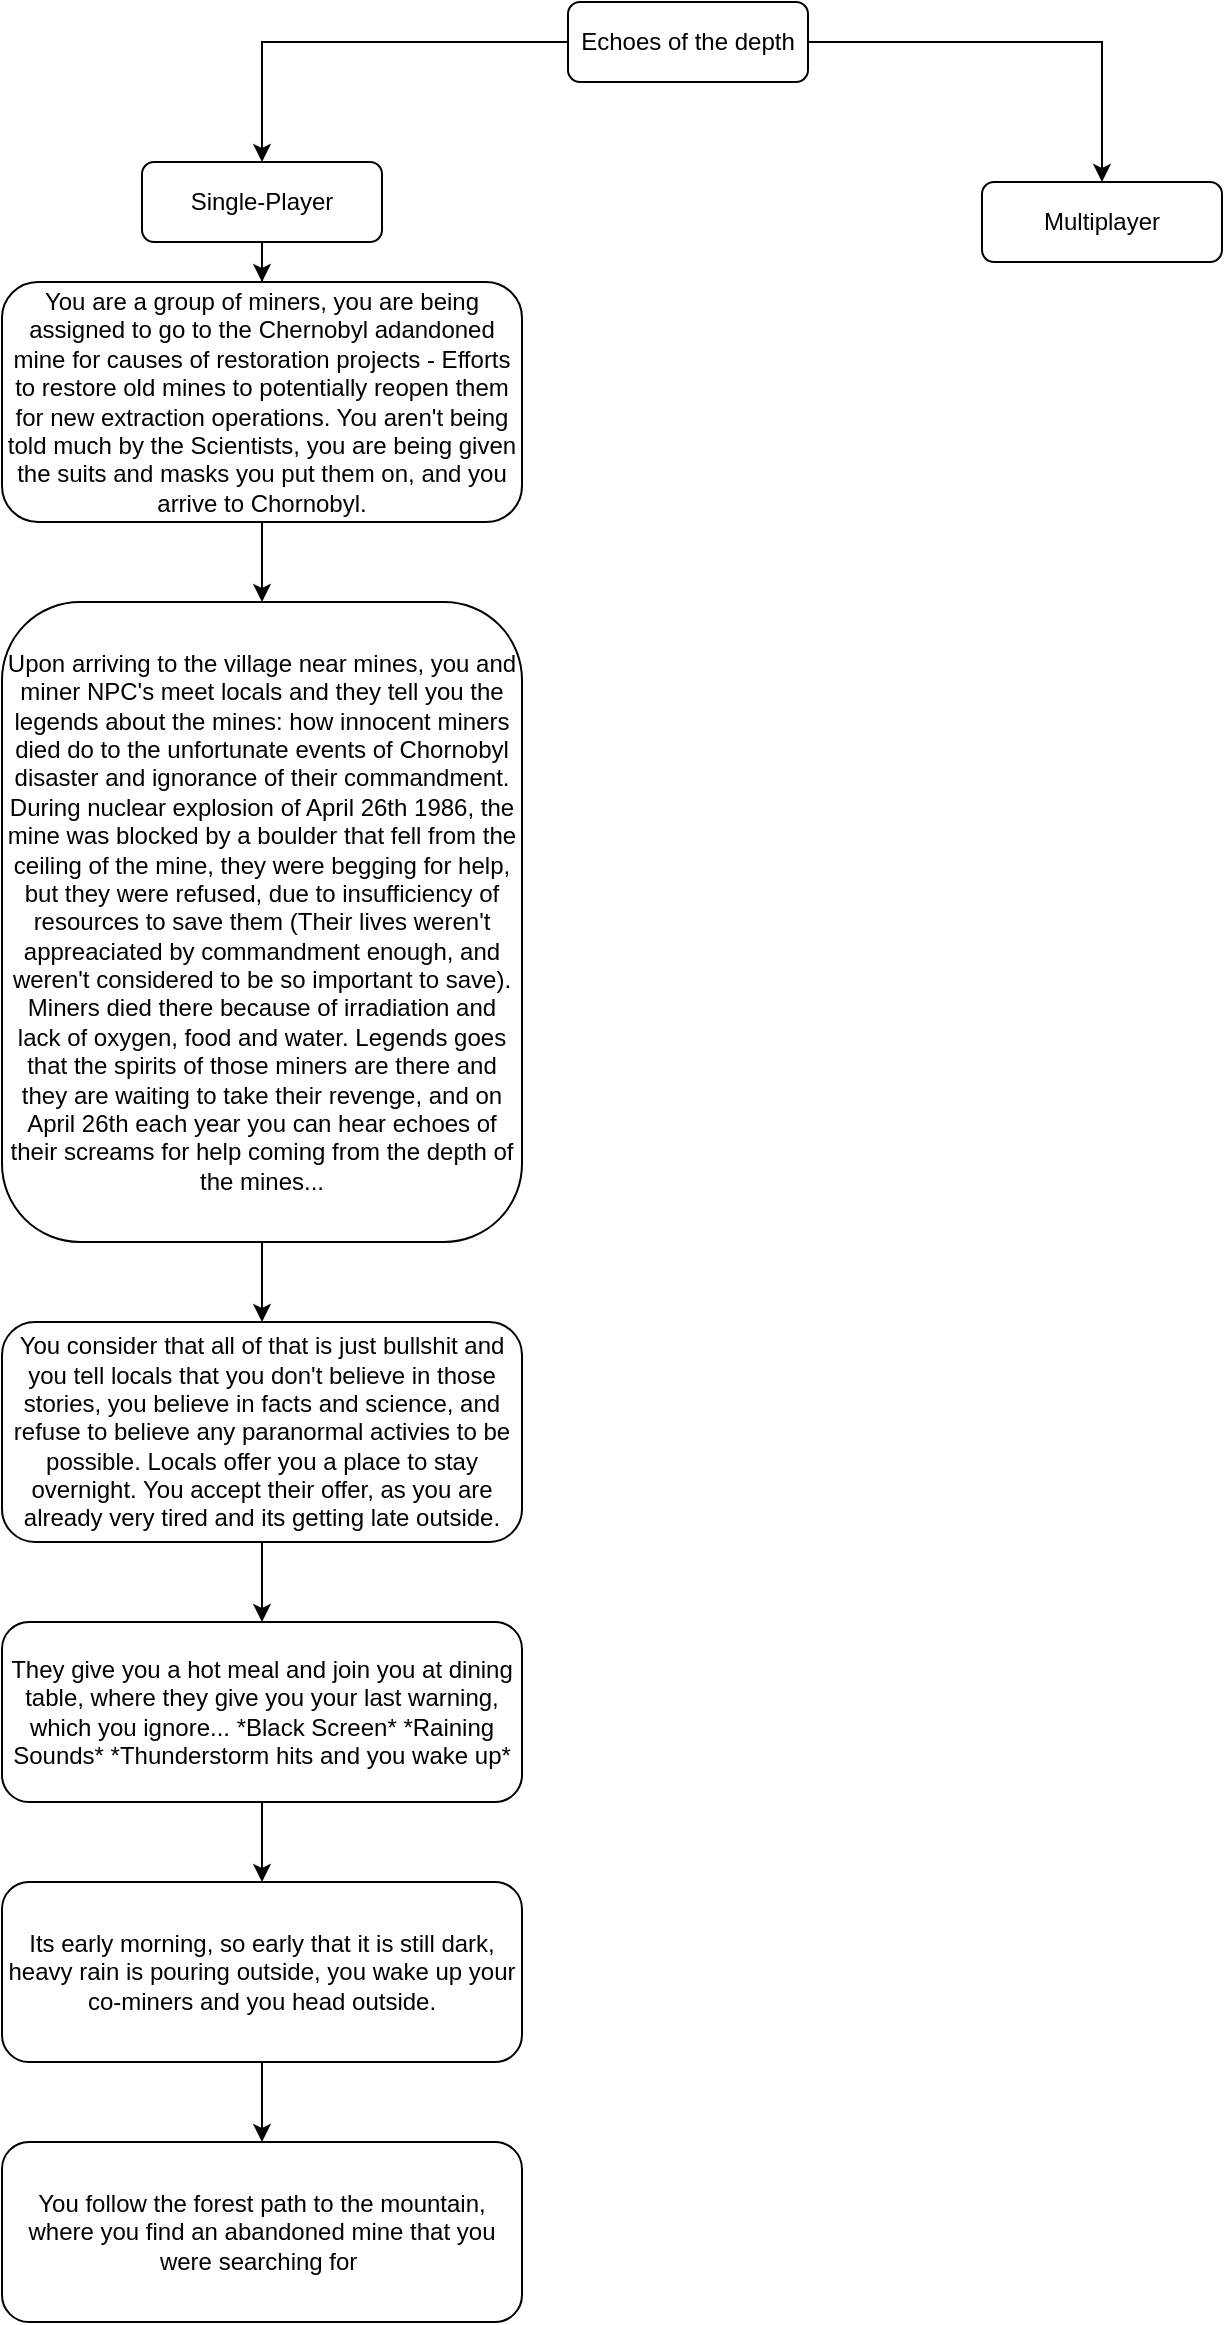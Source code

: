 <mxfile version="24.7.17">
  <diagram id="C5RBs43oDa-KdzZeNtuy" name="Page-1">
    <mxGraphModel dx="873" dy="484" grid="1" gridSize="10" guides="1" tooltips="1" connect="1" arrows="1" fold="1" page="1" pageScale="1" pageWidth="827" pageHeight="1169" math="0" shadow="0">
      <root>
        <mxCell id="WIyWlLk6GJQsqaUBKTNV-0" />
        <mxCell id="WIyWlLk6GJQsqaUBKTNV-1" parent="WIyWlLk6GJQsqaUBKTNV-0" />
        <mxCell id="UYYSh1KXgtL_ypq-Vdds-6" style="edgeStyle=orthogonalEdgeStyle;rounded=0;orthogonalLoop=1;jettySize=auto;html=1;" edge="1" parent="WIyWlLk6GJQsqaUBKTNV-1" source="WIyWlLk6GJQsqaUBKTNV-3" target="UYYSh1KXgtL_ypq-Vdds-5">
          <mxGeometry relative="1" as="geometry" />
        </mxCell>
        <mxCell id="UYYSh1KXgtL_ypq-Vdds-8" style="edgeStyle=orthogonalEdgeStyle;rounded=0;orthogonalLoop=1;jettySize=auto;html=1;" edge="1" parent="WIyWlLk6GJQsqaUBKTNV-1" source="WIyWlLk6GJQsqaUBKTNV-3" target="UYYSh1KXgtL_ypq-Vdds-7">
          <mxGeometry relative="1" as="geometry" />
        </mxCell>
        <mxCell id="WIyWlLk6GJQsqaUBKTNV-3" value="Echoes of the depth" style="rounded=1;whiteSpace=wrap;html=1;fontSize=12;glass=0;strokeWidth=1;shadow=0;" parent="WIyWlLk6GJQsqaUBKTNV-1" vertex="1">
          <mxGeometry x="353" y="20" width="120" height="40" as="geometry" />
        </mxCell>
        <mxCell id="UYYSh1KXgtL_ypq-Vdds-12" style="edgeStyle=orthogonalEdgeStyle;rounded=0;orthogonalLoop=1;jettySize=auto;html=1;" edge="1" parent="WIyWlLk6GJQsqaUBKTNV-1" source="UYYSh1KXgtL_ypq-Vdds-5" target="UYYSh1KXgtL_ypq-Vdds-11">
          <mxGeometry relative="1" as="geometry" />
        </mxCell>
        <mxCell id="UYYSh1KXgtL_ypq-Vdds-5" value="Single-Player" style="rounded=1;whiteSpace=wrap;html=1;fontSize=12;glass=0;strokeWidth=1;shadow=0;" vertex="1" parent="WIyWlLk6GJQsqaUBKTNV-1">
          <mxGeometry x="140" y="100" width="120" height="40" as="geometry" />
        </mxCell>
        <mxCell id="UYYSh1KXgtL_ypq-Vdds-7" value="Multiplayer" style="rounded=1;whiteSpace=wrap;html=1;fontSize=12;glass=0;strokeWidth=1;shadow=0;" vertex="1" parent="WIyWlLk6GJQsqaUBKTNV-1">
          <mxGeometry x="560" y="110" width="120" height="40" as="geometry" />
        </mxCell>
        <mxCell id="UYYSh1KXgtL_ypq-Vdds-17" style="edgeStyle=orthogonalEdgeStyle;rounded=0;orthogonalLoop=1;jettySize=auto;html=1;" edge="1" parent="WIyWlLk6GJQsqaUBKTNV-1" source="UYYSh1KXgtL_ypq-Vdds-11" target="UYYSh1KXgtL_ypq-Vdds-16">
          <mxGeometry relative="1" as="geometry" />
        </mxCell>
        <mxCell id="UYYSh1KXgtL_ypq-Vdds-11" value="You are a group of miners, you are being assigned to go to the Chernobyl adandoned mine for causes of restoration projects - Efforts to restore old mines to potentially reopen them for new extraction operations. You aren&#39;t being told much by the Scientists, you are being given the suits and masks you put them on, and you arrive to Chornobyl." style="rounded=1;whiteSpace=wrap;html=1;fontSize=12;glass=0;strokeWidth=1;shadow=0;" vertex="1" parent="WIyWlLk6GJQsqaUBKTNV-1">
          <mxGeometry x="70" y="160" width="260" height="120" as="geometry" />
        </mxCell>
        <mxCell id="UYYSh1KXgtL_ypq-Vdds-19" style="edgeStyle=orthogonalEdgeStyle;rounded=0;orthogonalLoop=1;jettySize=auto;html=1;" edge="1" parent="WIyWlLk6GJQsqaUBKTNV-1" source="UYYSh1KXgtL_ypq-Vdds-16" target="UYYSh1KXgtL_ypq-Vdds-18">
          <mxGeometry relative="1" as="geometry" />
        </mxCell>
        <mxCell id="UYYSh1KXgtL_ypq-Vdds-16" value="Upon arriving to the village near mines, you and miner NPC&#39;s meet locals and they tell you the legends about the mines: how innocent miners died do to the unfortunate events of Chornobyl disaster and ignorance of their commandment. During nuclear explosion of April 26th 1986, the mine was blocked by a boulder that fell from the ceiling of the mine, they were begging for help, but they were refused, due to insufficiency of resources to save them (Their lives weren&#39;t appreaciated by commandment enough, and weren&#39;t considered to be so important to save). Miners died there because of irradiation and lack of oxygen, food and water. Legends goes that the spirits of those miners are there and they are waiting to take their revenge, and on April 26th each year you can hear echoes of their screams for help coming from the depth of the mines..." style="rounded=1;whiteSpace=wrap;html=1;fontSize=12;glass=0;strokeWidth=1;shadow=0;" vertex="1" parent="WIyWlLk6GJQsqaUBKTNV-1">
          <mxGeometry x="70" y="320" width="260" height="320" as="geometry" />
        </mxCell>
        <mxCell id="UYYSh1KXgtL_ypq-Vdds-21" style="edgeStyle=orthogonalEdgeStyle;rounded=0;orthogonalLoop=1;jettySize=auto;html=1;" edge="1" parent="WIyWlLk6GJQsqaUBKTNV-1" source="UYYSh1KXgtL_ypq-Vdds-18" target="UYYSh1KXgtL_ypq-Vdds-20">
          <mxGeometry relative="1" as="geometry" />
        </mxCell>
        <mxCell id="UYYSh1KXgtL_ypq-Vdds-18" value="You consider that all of that is just bullshit and you tell locals that you don&#39;t believe in those stories, you believe in facts and science, and refuse to believe any paranormal activies to be possible. Locals offer you a place to stay overnight. You accept their offer, as you are already very tired and its getting late outside." style="rounded=1;whiteSpace=wrap;html=1;fontSize=12;glass=0;strokeWidth=1;shadow=0;" vertex="1" parent="WIyWlLk6GJQsqaUBKTNV-1">
          <mxGeometry x="70" y="680" width="260" height="110" as="geometry" />
        </mxCell>
        <mxCell id="UYYSh1KXgtL_ypq-Vdds-23" style="edgeStyle=orthogonalEdgeStyle;rounded=0;orthogonalLoop=1;jettySize=auto;html=1;" edge="1" parent="WIyWlLk6GJQsqaUBKTNV-1" source="UYYSh1KXgtL_ypq-Vdds-20" target="UYYSh1KXgtL_ypq-Vdds-22">
          <mxGeometry relative="1" as="geometry" />
        </mxCell>
        <mxCell id="UYYSh1KXgtL_ypq-Vdds-20" value="They give you a hot meal and join you at dining table, where they give you your last warning, which you ignore... *Black Screen* *Raining Sounds* *Thunderstorm hits and you wake up*" style="rounded=1;whiteSpace=wrap;html=1;fontSize=12;glass=0;strokeWidth=1;shadow=0;" vertex="1" parent="WIyWlLk6GJQsqaUBKTNV-1">
          <mxGeometry x="70" y="830" width="260" height="90" as="geometry" />
        </mxCell>
        <mxCell id="UYYSh1KXgtL_ypq-Vdds-25" style="edgeStyle=orthogonalEdgeStyle;rounded=0;orthogonalLoop=1;jettySize=auto;html=1;" edge="1" parent="WIyWlLk6GJQsqaUBKTNV-1" source="UYYSh1KXgtL_ypq-Vdds-22" target="UYYSh1KXgtL_ypq-Vdds-24">
          <mxGeometry relative="1" as="geometry" />
        </mxCell>
        <mxCell id="UYYSh1KXgtL_ypq-Vdds-22" value="Its early morning, so early that it is still dark, heavy rain is pouring outside, you wake up your co-miners and you head outside." style="rounded=1;whiteSpace=wrap;html=1;fontSize=12;glass=0;strokeWidth=1;shadow=0;" vertex="1" parent="WIyWlLk6GJQsqaUBKTNV-1">
          <mxGeometry x="70" y="960" width="260" height="90" as="geometry" />
        </mxCell>
        <mxCell id="UYYSh1KXgtL_ypq-Vdds-24" value="You follow the forest path to the mountain, where you find an abandoned mine that you were searching for&amp;nbsp;" style="rounded=1;whiteSpace=wrap;html=1;fontSize=12;glass=0;strokeWidth=1;shadow=0;" vertex="1" parent="WIyWlLk6GJQsqaUBKTNV-1">
          <mxGeometry x="70" y="1090" width="260" height="90" as="geometry" />
        </mxCell>
      </root>
    </mxGraphModel>
  </diagram>
</mxfile>
